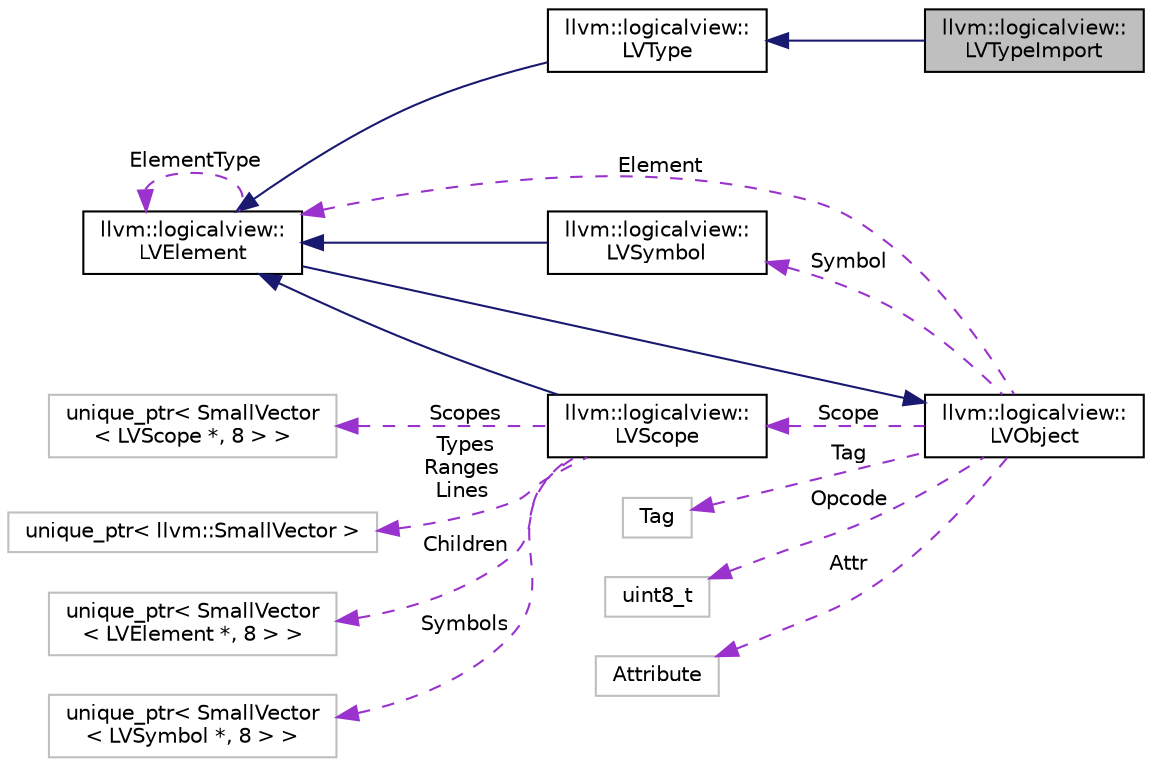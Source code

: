 digraph "llvm::logicalview::LVTypeImport"
{
 // LATEX_PDF_SIZE
  bgcolor="transparent";
  edge [fontname="Helvetica",fontsize="10",labelfontname="Helvetica",labelfontsize="10"];
  node [fontname="Helvetica",fontsize="10",shape=record];
  rankdir="LR";
  Node1 [label="llvm::logicalview::\lLVTypeImport",height=0.2,width=0.4,color="black", fillcolor="grey75", style="filled", fontcolor="black",tooltip=" "];
  Node2 -> Node1 [dir="back",color="midnightblue",fontsize="10",style="solid",fontname="Helvetica"];
  Node2 [label="llvm::logicalview::\lLVType",height=0.2,width=0.4,color="black",URL="$classllvm_1_1logicalview_1_1LVType.html",tooltip=" "];
  Node3 -> Node2 [dir="back",color="midnightblue",fontsize="10",style="solid",fontname="Helvetica"];
  Node3 [label="llvm::logicalview::\lLVElement",height=0.2,width=0.4,color="black",URL="$classllvm_1_1logicalview_1_1LVElement.html",tooltip=" "];
  Node4 -> Node3 [dir="back",color="midnightblue",fontsize="10",style="solid",fontname="Helvetica"];
  Node4 [label="llvm::logicalview::\lLVObject",height=0.2,width=0.4,color="black",URL="$classllvm_1_1logicalview_1_1LVObject.html",tooltip=" "];
  Node3 -> Node4 [dir="back",color="darkorchid3",fontsize="10",style="dashed",label=" Element" ,fontname="Helvetica"];
  Node5 -> Node4 [dir="back",color="darkorchid3",fontsize="10",style="dashed",label=" Symbol" ,fontname="Helvetica"];
  Node5 [label="llvm::logicalview::\lLVSymbol",height=0.2,width=0.4,color="black",URL="$classllvm_1_1logicalview_1_1LVSymbol.html",tooltip=" "];
  Node3 -> Node5 [dir="back",color="midnightblue",fontsize="10",style="solid",fontname="Helvetica"];
  Node6 -> Node4 [dir="back",color="darkorchid3",fontsize="10",style="dashed",label=" Tag" ,fontname="Helvetica"];
  Node6 [label="Tag",height=0.2,width=0.4,color="grey75",tooltip=" "];
  Node7 -> Node4 [dir="back",color="darkorchid3",fontsize="10",style="dashed",label=" Opcode" ,fontname="Helvetica"];
  Node7 [label="uint8_t",height=0.2,width=0.4,color="grey75",tooltip=" "];
  Node8 -> Node4 [dir="back",color="darkorchid3",fontsize="10",style="dashed",label=" Scope" ,fontname="Helvetica"];
  Node8 [label="llvm::logicalview::\lLVScope",height=0.2,width=0.4,color="black",URL="$classllvm_1_1logicalview_1_1LVScope.html",tooltip=" "];
  Node3 -> Node8 [dir="back",color="midnightblue",fontsize="10",style="solid",fontname="Helvetica"];
  Node9 -> Node8 [dir="back",color="darkorchid3",fontsize="10",style="dashed",label=" Scopes" ,fontname="Helvetica"];
  Node9 [label="unique_ptr\< SmallVector\l\< LVScope *, 8 \> \>",height=0.2,width=0.4,color="grey75",tooltip=" "];
  Node10 -> Node8 [dir="back",color="darkorchid3",fontsize="10",style="dashed",label=" Types\nRanges\nLines" ,fontname="Helvetica"];
  Node10 [label="unique_ptr\< llvm::SmallVector \>",height=0.2,width=0.4,color="grey75",tooltip=" "];
  Node11 -> Node8 [dir="back",color="darkorchid3",fontsize="10",style="dashed",label=" Children" ,fontname="Helvetica"];
  Node11 [label="unique_ptr\< SmallVector\l\< LVElement *, 8 \> \>",height=0.2,width=0.4,color="grey75",tooltip=" "];
  Node12 -> Node8 [dir="back",color="darkorchid3",fontsize="10",style="dashed",label=" Symbols" ,fontname="Helvetica"];
  Node12 [label="unique_ptr\< SmallVector\l\< LVSymbol *, 8 \> \>",height=0.2,width=0.4,color="grey75",tooltip=" "];
  Node13 -> Node4 [dir="back",color="darkorchid3",fontsize="10",style="dashed",label=" Attr" ,fontname="Helvetica"];
  Node13 [label="Attribute",height=0.2,width=0.4,color="grey75",tooltip=" "];
  Node3 -> Node3 [dir="back",color="darkorchid3",fontsize="10",style="dashed",label=" ElementType" ,fontname="Helvetica"];
}
